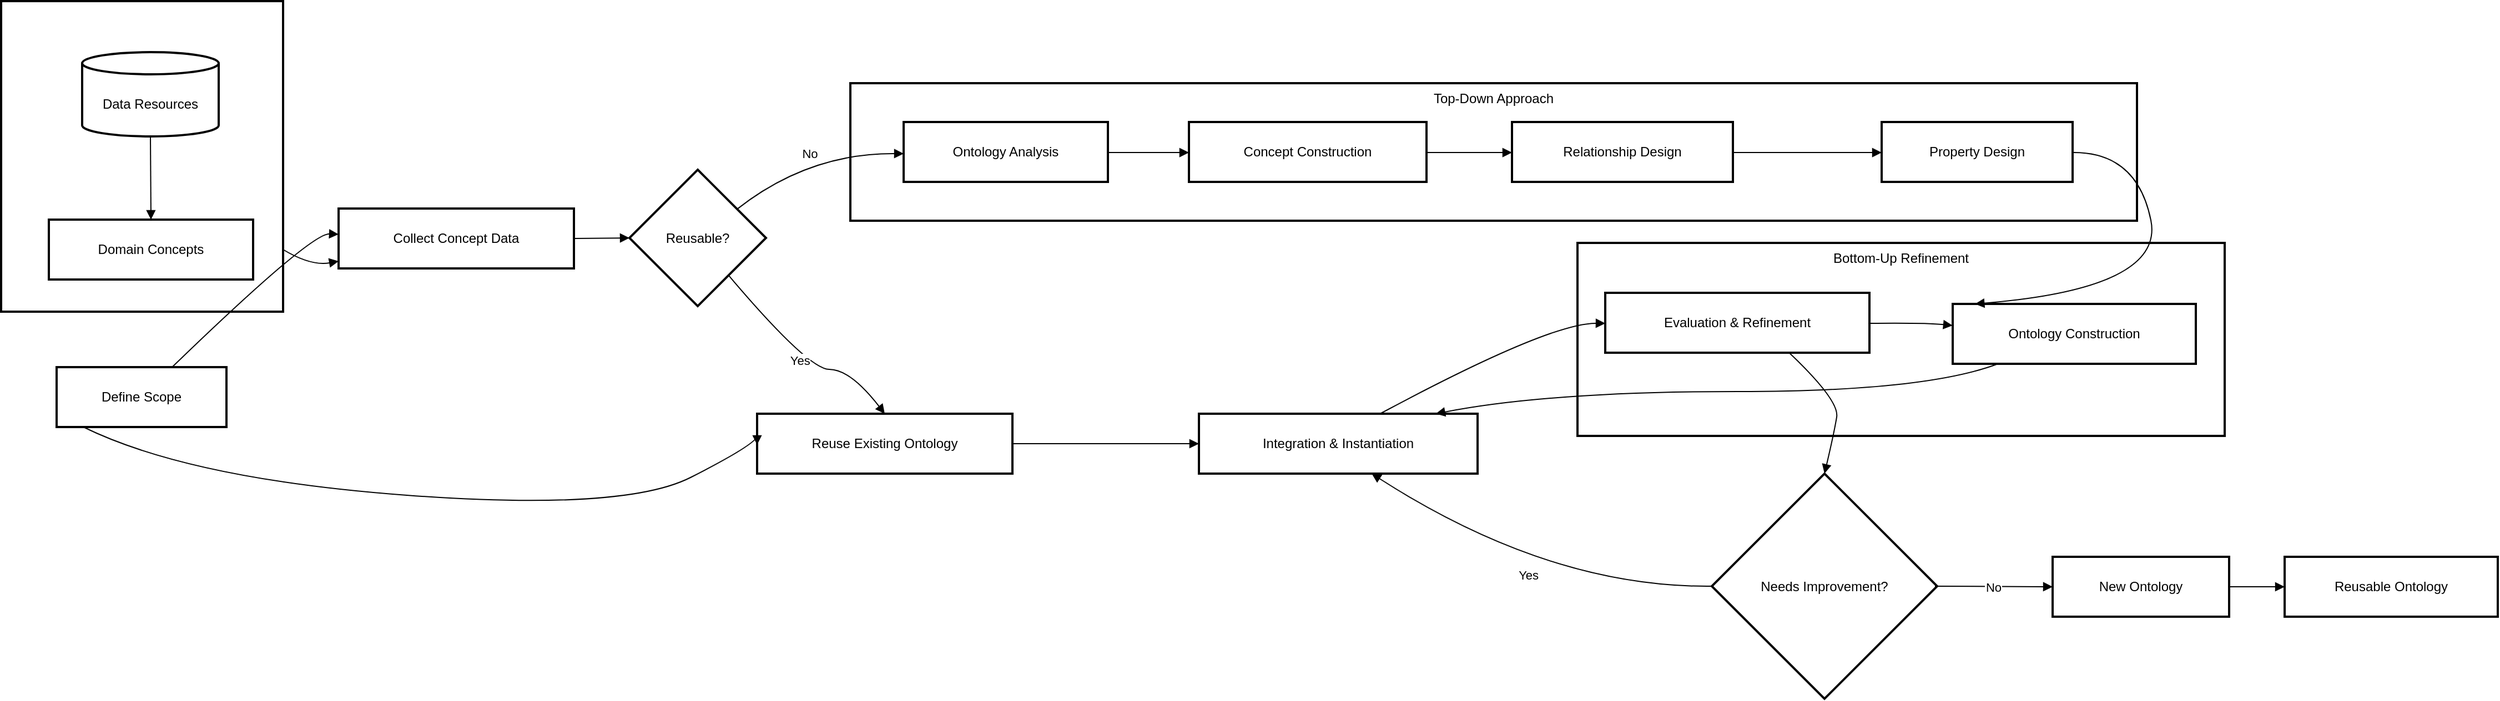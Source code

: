<mxfile version="26.1.2">
  <diagram name="第 1 页" id="2sNZrCZkuFVFd6SK7VPM">
    <mxGraphModel dx="2593" dy="1433" grid="1" gridSize="10" guides="1" tooltips="1" connect="1" arrows="1" fold="1" page="1" pageScale="1" pageWidth="827" pageHeight="1169" math="0" shadow="0">
      <root>
        <mxCell id="0" />
        <mxCell id="1" parent="0" />
        <mxCell id="FF5WY3dJUZ3IjFFgnOs4-3" value="Bottom-Up Refinement" style="whiteSpace=wrap;strokeWidth=2;verticalAlign=top;" vertex="1" parent="1">
          <mxGeometry x="1440" y="238" width="583" height="174" as="geometry" />
        </mxCell>
        <mxCell id="FF5WY3dJUZ3IjFFgnOs4-4" value="Top-Down Approach" style="whiteSpace=wrap;strokeWidth=2;verticalAlign=top;" vertex="1" parent="1">
          <mxGeometry x="785" y="94" width="1159" height="124" as="geometry" />
        </mxCell>
        <mxCell id="FF5WY3dJUZ3IjFFgnOs4-5" value="" style="whiteSpace=wrap;strokeWidth=2;verticalAlign=top;" vertex="1" parent="1">
          <mxGeometry x="20" y="20" width="254" height="280" as="geometry" />
        </mxCell>
        <mxCell id="FF5WY3dJUZ3IjFFgnOs4-6" value="Data Resources" style="shape=cylinder3;boundedLbl=1;backgroundOutline=1;size=10;strokeWidth=2;whiteSpace=wrap;" vertex="1" parent="FF5WY3dJUZ3IjFFgnOs4-5">
          <mxGeometry x="73" y="46" width="123" height="76" as="geometry" />
        </mxCell>
        <mxCell id="FF5WY3dJUZ3IjFFgnOs4-7" value="Domain Concepts" style="whiteSpace=wrap;strokeWidth=2;" vertex="1" parent="FF5WY3dJUZ3IjFFgnOs4-5">
          <mxGeometry x="43" y="197" width="184" height="54" as="geometry" />
        </mxCell>
        <mxCell id="FF5WY3dJUZ3IjFFgnOs4-8" value="" style="curved=1;startArrow=none;endArrow=block;exitX=0.5;exitY=1;entryX=0.5;entryY=0;rounded=0;" edge="1" parent="FF5WY3dJUZ3IjFFgnOs4-5" source="FF5WY3dJUZ3IjFFgnOs4-6" target="FF5WY3dJUZ3IjFFgnOs4-7">
          <mxGeometry relative="1" as="geometry">
            <Array as="points" />
          </mxGeometry>
        </mxCell>
        <mxCell id="FF5WY3dJUZ3IjFFgnOs4-9" value="Collect Concept Data" style="whiteSpace=wrap;strokeWidth=2;" vertex="1" parent="1">
          <mxGeometry x="324" y="207" width="212" height="54" as="geometry" />
        </mxCell>
        <mxCell id="FF5WY3dJUZ3IjFFgnOs4-10" value="Define Scope" style="whiteSpace=wrap;strokeWidth=2;" vertex="1" parent="1">
          <mxGeometry x="70" y="350" width="153" height="54" as="geometry" />
        </mxCell>
        <mxCell id="FF5WY3dJUZ3IjFFgnOs4-11" value="Reusable?" style="rhombus;strokeWidth=2;whiteSpace=wrap;" vertex="1" parent="1">
          <mxGeometry x="586" y="172" width="123" height="123" as="geometry" />
        </mxCell>
        <mxCell id="FF5WY3dJUZ3IjFFgnOs4-12" value="Reuse Existing Ontology" style="whiteSpace=wrap;strokeWidth=2;" vertex="1" parent="1">
          <mxGeometry x="701" y="392" width="230" height="54" as="geometry" />
        </mxCell>
        <mxCell id="FF5WY3dJUZ3IjFFgnOs4-13" value="Ontology Analysis" style="whiteSpace=wrap;strokeWidth=2;" vertex="1" parent="1">
          <mxGeometry x="833" y="129" width="184" height="54" as="geometry" />
        </mxCell>
        <mxCell id="FF5WY3dJUZ3IjFFgnOs4-14" value="Concept Construction" style="whiteSpace=wrap;strokeWidth=2;" vertex="1" parent="1">
          <mxGeometry x="1090" y="129" width="214" height="54" as="geometry" />
        </mxCell>
        <mxCell id="FF5WY3dJUZ3IjFFgnOs4-15" value="Relationship Design" style="whiteSpace=wrap;strokeWidth=2;" vertex="1" parent="1">
          <mxGeometry x="1381" y="129" width="199" height="54" as="geometry" />
        </mxCell>
        <mxCell id="FF5WY3dJUZ3IjFFgnOs4-16" value="Property Design" style="whiteSpace=wrap;strokeWidth=2;" vertex="1" parent="1">
          <mxGeometry x="1714" y="129" width="172" height="54" as="geometry" />
        </mxCell>
        <mxCell id="FF5WY3dJUZ3IjFFgnOs4-17" value="Ontology Construction" style="whiteSpace=wrap;strokeWidth=2;" vertex="1" parent="1">
          <mxGeometry x="1778" y="293" width="219" height="54" as="geometry" />
        </mxCell>
        <mxCell id="FF5WY3dJUZ3IjFFgnOs4-18" value="Integration &amp; Instantiation" style="whiteSpace=wrap;strokeWidth=2;" vertex="1" parent="1">
          <mxGeometry x="1099" y="392" width="251" height="54" as="geometry" />
        </mxCell>
        <mxCell id="FF5WY3dJUZ3IjFFgnOs4-19" value="Evaluation &amp; Refinement" style="whiteSpace=wrap;strokeWidth=2;" vertex="1" parent="1">
          <mxGeometry x="1465" y="283" width="238" height="54" as="geometry" />
        </mxCell>
        <mxCell id="FF5WY3dJUZ3IjFFgnOs4-20" value="Needs Improvement?" style="rhombus;strokeWidth=2;whiteSpace=wrap;" vertex="1" parent="1">
          <mxGeometry x="1561" y="446" width="203" height="203" as="geometry" />
        </mxCell>
        <mxCell id="FF5WY3dJUZ3IjFFgnOs4-21" value="New Ontology" style="whiteSpace=wrap;strokeWidth=2;" vertex="1" parent="1">
          <mxGeometry x="1868" y="521" width="159" height="54" as="geometry" />
        </mxCell>
        <mxCell id="FF5WY3dJUZ3IjFFgnOs4-22" value="Reusable Ontology" style="whiteSpace=wrap;strokeWidth=2;" vertex="1" parent="1">
          <mxGeometry x="2077" y="521" width="192" height="54" as="geometry" />
        </mxCell>
        <mxCell id="FF5WY3dJUZ3IjFFgnOs4-23" value="" style="curved=1;startArrow=none;endArrow=block;exitX=0.68;exitY=0;entryX=0;entryY=0.43;rounded=0;" edge="1" parent="1" source="FF5WY3dJUZ3IjFFgnOs4-10" target="FF5WY3dJUZ3IjFFgnOs4-9">
          <mxGeometry relative="1" as="geometry">
            <Array as="points">
              <mxPoint x="299" y="229" />
            </Array>
          </mxGeometry>
        </mxCell>
        <mxCell id="FF5WY3dJUZ3IjFFgnOs4-24" value="" style="curved=1;startArrow=none;endArrow=block;exitX=1;exitY=0.5;entryX=0;entryY=0.5;rounded=0;" edge="1" parent="1" source="FF5WY3dJUZ3IjFFgnOs4-9" target="FF5WY3dJUZ3IjFFgnOs4-11">
          <mxGeometry relative="1" as="geometry">
            <Array as="points" />
          </mxGeometry>
        </mxCell>
        <mxCell id="FF5WY3dJUZ3IjFFgnOs4-25" value="Yes" style="curved=1;startArrow=none;endArrow=block;exitX=0.92;exitY=1.01;entryX=0.5;entryY=0;rounded=0;entryDx=0;entryDy=0;" edge="1" parent="1" source="FF5WY3dJUZ3IjFFgnOs4-11" target="FF5WY3dJUZ3IjFFgnOs4-12">
          <mxGeometry relative="1" as="geometry">
            <Array as="points">
              <mxPoint x="747" y="352" />
              <mxPoint x="785" y="352" />
            </Array>
          </mxGeometry>
        </mxCell>
        <mxCell id="FF5WY3dJUZ3IjFFgnOs4-26" value="No" style="curved=1;startArrow=none;endArrow=block;exitX=1;exitY=0.12;entryX=0;entryY=0.51;rounded=0;" edge="1" parent="1">
          <mxGeometry x="-0.001" relative="1" as="geometry">
            <Array as="points">
              <mxPoint x="747" y="157" />
            </Array>
            <mxPoint x="682.443" y="207.943" as="sourcePoint" />
            <mxPoint x="833" y="157.54" as="targetPoint" />
            <mxPoint as="offset" />
          </mxGeometry>
        </mxCell>
        <mxCell id="FF5WY3dJUZ3IjFFgnOs4-27" value="" style="curved=1;startArrow=none;endArrow=block;exitX=1;exitY=0.51;entryX=0;entryY=0.51;rounded=0;" edge="1" parent="1" source="FF5WY3dJUZ3IjFFgnOs4-13" target="FF5WY3dJUZ3IjFFgnOs4-14">
          <mxGeometry relative="1" as="geometry">
            <Array as="points" />
          </mxGeometry>
        </mxCell>
        <mxCell id="FF5WY3dJUZ3IjFFgnOs4-28" value="" style="curved=1;startArrow=none;endArrow=block;exitX=1;exitY=0.51;entryX=0;entryY=0.51;rounded=0;" edge="1" parent="1" source="FF5WY3dJUZ3IjFFgnOs4-14" target="FF5WY3dJUZ3IjFFgnOs4-15">
          <mxGeometry relative="1" as="geometry">
            <Array as="points" />
          </mxGeometry>
        </mxCell>
        <mxCell id="FF5WY3dJUZ3IjFFgnOs4-29" value="" style="curved=1;startArrow=none;endArrow=block;exitX=1;exitY=0.51;entryX=0;entryY=0.51;rounded=0;" edge="1" parent="1" source="FF5WY3dJUZ3IjFFgnOs4-15" target="FF5WY3dJUZ3IjFFgnOs4-16">
          <mxGeometry relative="1" as="geometry">
            <Array as="points" />
          </mxGeometry>
        </mxCell>
        <mxCell id="FF5WY3dJUZ3IjFFgnOs4-30" value="" style="curved=1;startArrow=none;endArrow=block;exitX=1;exitY=0.51;entryX=0.1;entryY=0.01;rounded=0;" edge="1" parent="1" source="FF5WY3dJUZ3IjFFgnOs4-16" target="FF5WY3dJUZ3IjFFgnOs4-17">
          <mxGeometry relative="1" as="geometry">
            <Array as="points">
              <mxPoint x="1944" y="156" />
              <mxPoint x="1969" y="279" />
            </Array>
          </mxGeometry>
        </mxCell>
        <mxCell id="FF5WY3dJUZ3IjFFgnOs4-31" value="" style="curved=1;startArrow=none;endArrow=block;exitX=1;exitY=0.5;entryX=0;entryY=0.5;rounded=0;" edge="1" parent="1" source="FF5WY3dJUZ3IjFFgnOs4-12" target="FF5WY3dJUZ3IjFFgnOs4-18">
          <mxGeometry relative="1" as="geometry">
            <Array as="points" />
          </mxGeometry>
        </mxCell>
        <mxCell id="FF5WY3dJUZ3IjFFgnOs4-32" value="" style="curved=1;startArrow=none;endArrow=block;exitX=0.18;exitY=1.01;entryX=0.85;entryY=0;rounded=0;" edge="1" parent="1" source="FF5WY3dJUZ3IjFFgnOs4-17" target="FF5WY3dJUZ3IjFFgnOs4-18">
          <mxGeometry relative="1" as="geometry">
            <Array as="points">
              <mxPoint x="1753" y="372" />
              <mxPoint x="1415" y="372" />
            </Array>
          </mxGeometry>
        </mxCell>
        <mxCell id="FF5WY3dJUZ3IjFFgnOs4-33" value="" style="curved=1;startArrow=none;endArrow=block;exitX=0.65;exitY=0;entryX=0;entryY=0.51;rounded=0;" edge="1" parent="1" source="FF5WY3dJUZ3IjFFgnOs4-18" target="FF5WY3dJUZ3IjFFgnOs4-19">
          <mxGeometry relative="1" as="geometry">
            <Array as="points">
              <mxPoint x="1415" y="310" />
            </Array>
          </mxGeometry>
        </mxCell>
        <mxCell id="FF5WY3dJUZ3IjFFgnOs4-34" value="" style="curved=1;startArrow=none;endArrow=block;exitX=1;exitY=0.51;entryX=0;entryY=0.36;rounded=0;" edge="1" parent="1" source="FF5WY3dJUZ3IjFFgnOs4-19" target="FF5WY3dJUZ3IjFFgnOs4-17">
          <mxGeometry relative="1" as="geometry">
            <Array as="points">
              <mxPoint x="1753" y="310" />
            </Array>
          </mxGeometry>
        </mxCell>
        <mxCell id="FF5WY3dJUZ3IjFFgnOs4-35" value="" style="curved=1;startArrow=none;endArrow=block;exitX=0.7;exitY=1.01;entryX=0.5;entryY=0;rounded=0;entryDx=0;entryDy=0;" edge="1" parent="1" source="FF5WY3dJUZ3IjFFgnOs4-19" target="FF5WY3dJUZ3IjFFgnOs4-20">
          <mxGeometry relative="1" as="geometry">
            <Array as="points">
              <mxPoint x="1676" y="380" />
              <mxPoint x="1671" y="410" />
            </Array>
          </mxGeometry>
        </mxCell>
        <mxCell id="FF5WY3dJUZ3IjFFgnOs4-36" value="Yes" style="curved=1;startArrow=none;endArrow=block;exitX=0;exitY=0.5;entryX=0.62;entryY=1;rounded=0;" edge="1" parent="1" source="FF5WY3dJUZ3IjFFgnOs4-20" target="FF5WY3dJUZ3IjFFgnOs4-18">
          <mxGeometry relative="1" as="geometry">
            <Array as="points">
              <mxPoint x="1415" y="549" />
            </Array>
          </mxGeometry>
        </mxCell>
        <mxCell id="FF5WY3dJUZ3IjFFgnOs4-37" value="No" style="curved=1;startArrow=none;endArrow=block;exitX=1;exitY=0.5;entryX=0;entryY=0.5;rounded=0;" edge="1" parent="1" target="FF5WY3dJUZ3IjFFgnOs4-21">
          <mxGeometry relative="1" as="geometry">
            <Array as="points" />
            <mxPoint x="1762" y="547.5" as="sourcePoint" />
          </mxGeometry>
        </mxCell>
        <mxCell id="FF5WY3dJUZ3IjFFgnOs4-38" value="" style="curved=1;startArrow=none;endArrow=block;exitX=0.87;exitY=1;rounded=0;" edge="1" parent="1">
          <mxGeometry relative="1" as="geometry">
            <Array as="points">
              <mxPoint x="190" y="451" />
              <mxPoint x="581" y="480" />
              <mxPoint x="701" y="419" />
            </Array>
            <mxPoint x="94.11" y="404" as="sourcePoint" />
            <mxPoint x="701" y="420" as="targetPoint" />
          </mxGeometry>
        </mxCell>
        <mxCell id="FF5WY3dJUZ3IjFFgnOs4-39" value="" style="curved=1;startArrow=none;endArrow=block;exitX=1;exitY=0.5;entryX=0;entryY=0.5;rounded=0;" edge="1" parent="1" source="FF5WY3dJUZ3IjFFgnOs4-21" target="FF5WY3dJUZ3IjFFgnOs4-22">
          <mxGeometry relative="1" as="geometry">
            <Array as="points" />
          </mxGeometry>
        </mxCell>
        <mxCell id="FF5WY3dJUZ3IjFFgnOs4-40" value="" style="curved=1;startArrow=none;endArrow=block;exitX=1;exitY=0.8;entryX=0;entryY=0.88;rounded=0;" edge="1" parent="1" source="FF5WY3dJUZ3IjFFgnOs4-5" target="FF5WY3dJUZ3IjFFgnOs4-9">
          <mxGeometry relative="1" as="geometry">
            <Array as="points">
              <mxPoint x="299" y="259" />
            </Array>
          </mxGeometry>
        </mxCell>
      </root>
    </mxGraphModel>
  </diagram>
</mxfile>
